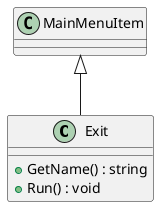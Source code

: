 @startuml
class Exit {
    + GetName() : string
    + Run() : void
}
MainMenuItem <|-- Exit
@enduml
